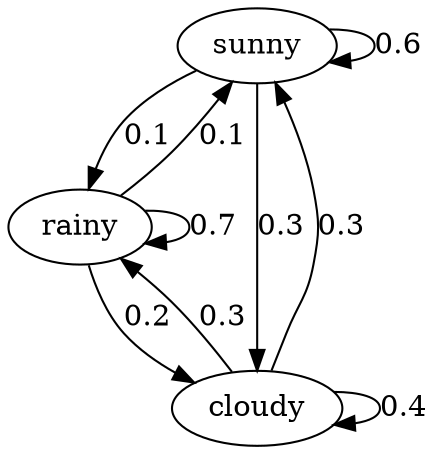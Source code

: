 digraph G {
  sunny -> sunny [ label="0.6" ]
  sunny -> rainy [ label="0.1" ]
  sunny -> cloudy [ label="0.3" ]
  rainy -> rainy [ label="0.7" ]
  rainy -> sunny [ label="0.1" ]
  rainy -> cloudy [ label="0.2" ]
  cloudy -> cloudy [ label="0.4" ]
  cloudy -> sunny [ label="0.3" ]
  cloudy -> rainy [ label="0.3" ]
}

